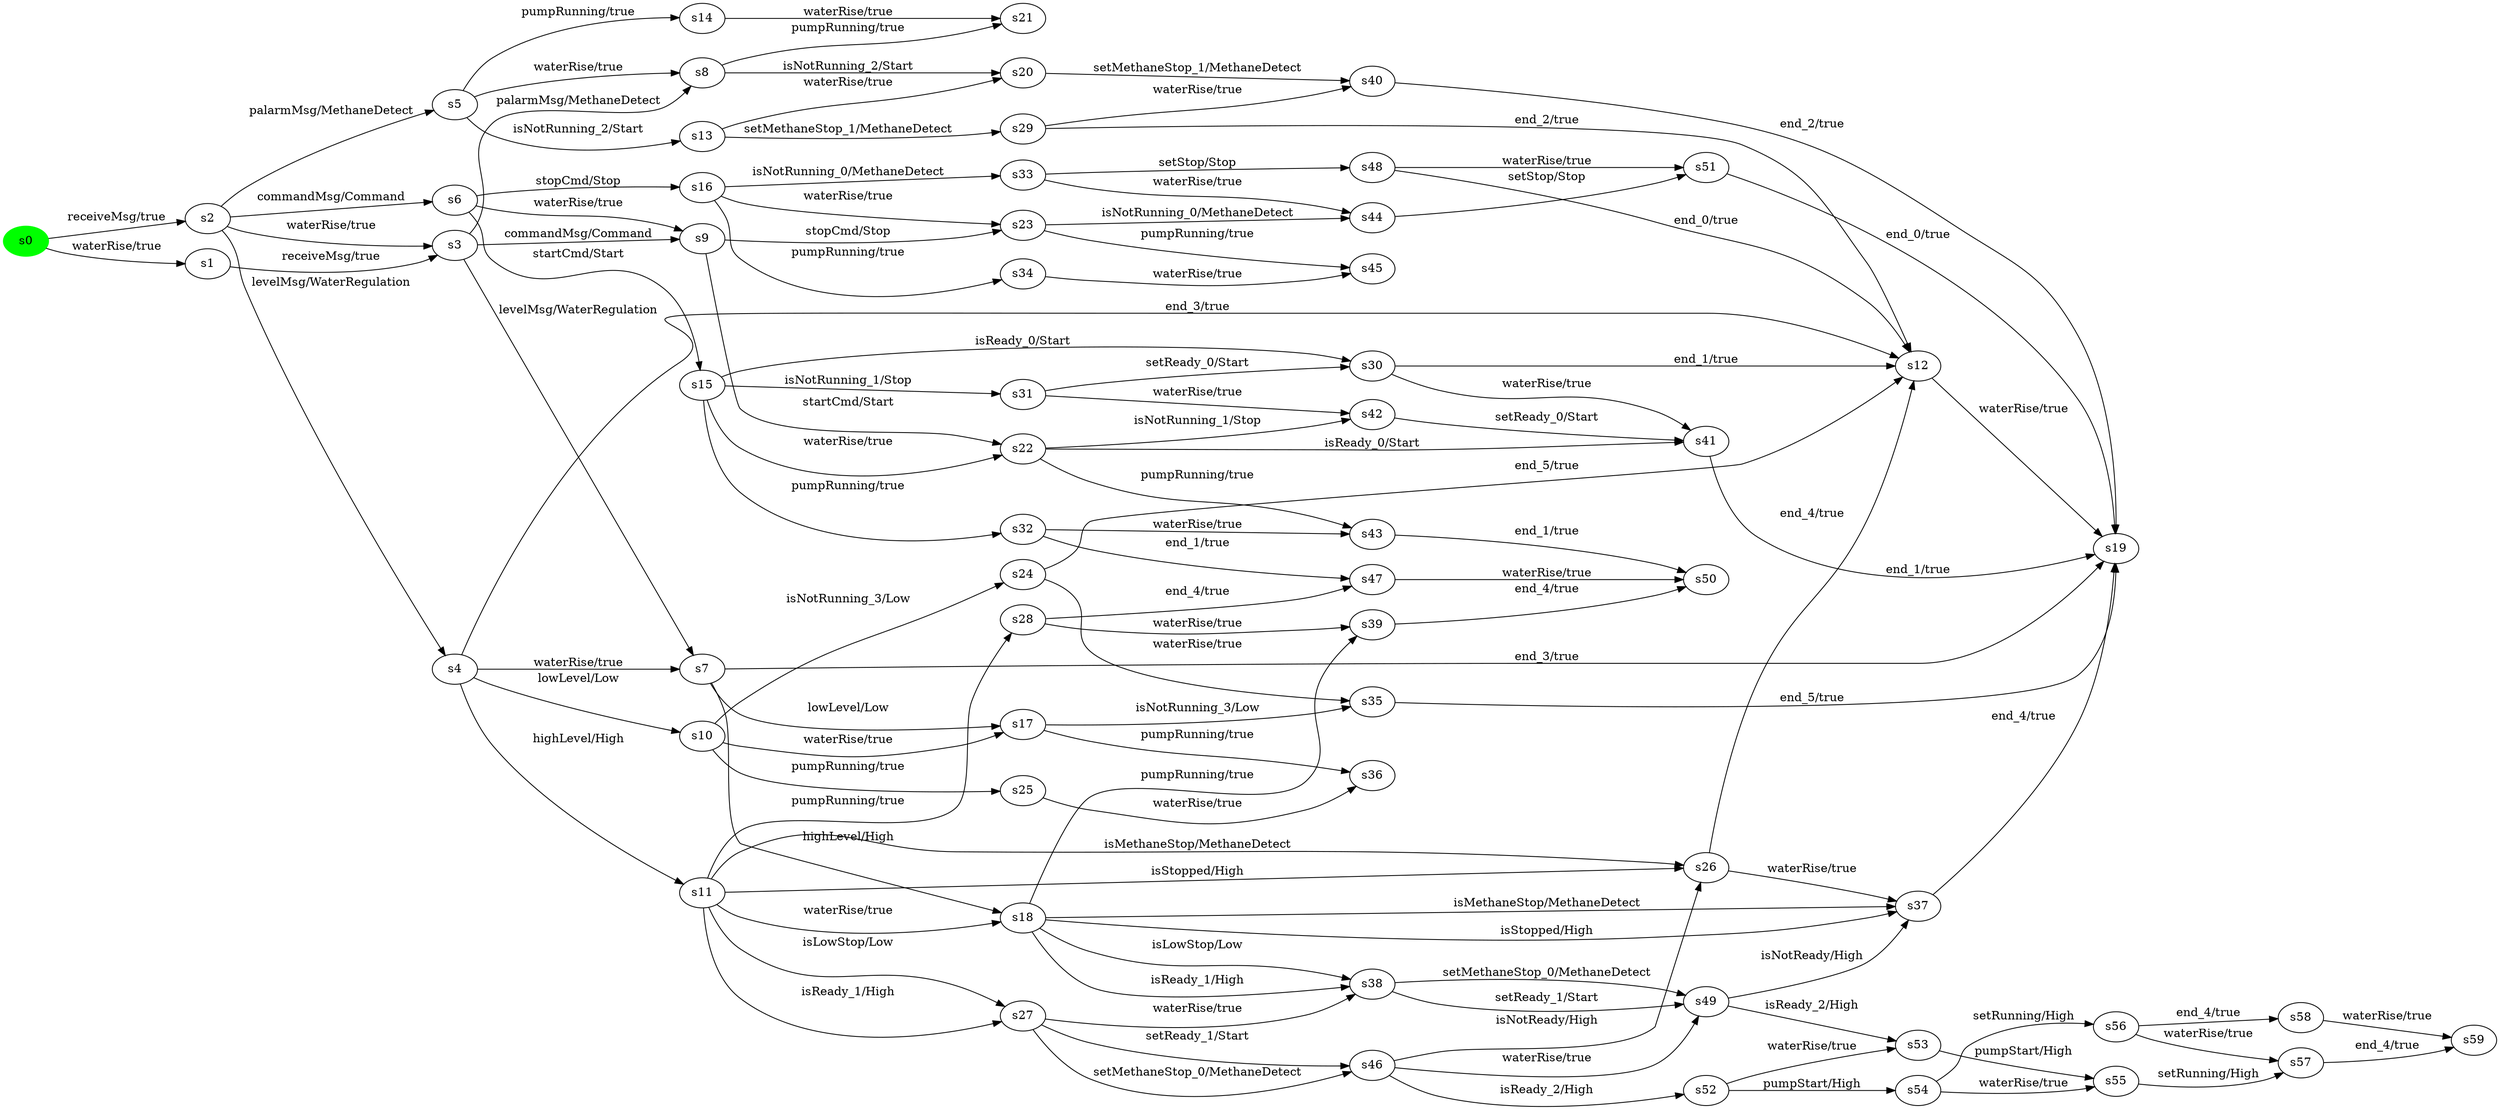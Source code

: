 digraph G {
rankdir=LR;
state0[ label = "s0", style=filled, color=green ];
state1 [ label = "s31" ];
state1 -> state2 [ label=" waterRise/true " ];
state1 -> state3 [ label=" setReady_0/Start " ];
state3 [ label = "s30" ];
state3 -> state4 [ label=" end_1/true " ];
state3 -> state5 [ label=" waterRise/true " ];
state6 [ label = "s33" ];
state6 -> state7 [ label=" waterRise/true " ];
state6 -> state8 [ label=" setStop/Stop " ];
state9 [ label = "s32" ];
state9 -> state10 [ label=" waterRise/true " ];
state9 -> state11 [ label=" end_1/true " ];
state12 [ label = "s35" ];
state12 -> state13 [ label=" end_5/true " ];
state14 [ label = "s34" ];
state14 -> state15 [ label=" waterRise/true " ];
state16 [ label = "s37" ];
state16 -> state13 [ label=" end_4/true " ];
state17 [ label = "s36" ];
state18 [ label = "s39" ];
state18 -> state19 [ label=" end_4/true " ];
state20 [ label = "s38" ];
state20 -> state21 [ label=" setMethaneStop_0/MethaneDetect " ];
state20 -> state21 [ label=" setReady_1/Start " ];
state0 -> state22 [ label=" waterRise/true " ];
state0 -> state23 [ label=" receiveMsg/true " ];
state22 [ label = "s1" ];
state22 -> state24 [ label=" receiveMsg/true " ];
state23 [ label = "s2" ];
state23 -> state25 [ label=" palarmMsg/MethaneDetect " ];
state23 -> state26 [ label=" levelMsg/WaterRegulation " ];
state23 -> state27 [ label=" commandMsg/Command " ];
state23 -> state24 [ label=" waterRise/true " ];
state24 [ label = "s3" ];
state24 -> state28 [ label=" palarmMsg/MethaneDetect " ];
state24 -> state29 [ label=" levelMsg/WaterRegulation " ];
state24 -> state30 [ label=" commandMsg/Command " ];
state26 [ label = "s4" ];
state26 -> state31 [ label=" highLevel/High " ];
state26 -> state32 [ label=" lowLevel/Low " ];
state26 -> state29 [ label=" waterRise/true " ];
state26 -> state4 [ label=" end_3/true " ];
state25 [ label = "s5" ];
state25 -> state33 [ label=" isNotRunning_2/Start " ];
state25 -> state34 [ label=" pumpRunning/true " ];
state25 -> state28 [ label=" waterRise/true " ];
state27 [ label = "s6" ];
state27 -> state35 [ label=" startCmd/Start " ];
state27 -> state30 [ label=" waterRise/true " ];
state27 -> state36 [ label=" stopCmd/Stop " ];
state29 [ label = "s7" ];
state29 -> state37 [ label=" lowLevel/Low " ];
state29 -> state13 [ label=" end_3/true " ];
state29 -> state38 [ label=" highLevel/High " ];
state28 [ label = "s8" ];
state28 -> state39 [ label=" pumpRunning/true " ];
state28 -> state40 [ label=" isNotRunning_2/Start " ];
state30 [ label = "s9" ];
state30 -> state41 [ label=" startCmd/Start " ];
state30 -> state42 [ label=" stopCmd/Stop " ];
state43 [ label = "s40" ];
state43 -> state13 [ label=" end_2/true " ];
state2 [ label = "s42" ];
state2 -> state5 [ label=" setReady_0/Start " ];
state5 [ label = "s41" ];
state5 -> state13 [ label=" end_1/true " ];
state7 [ label = "s44" ];
state7 -> state44 [ label=" setStop/Stop " ];
state10 [ label = "s43" ];
state10 -> state19 [ label=" end_1/true " ];
state45 [ label = "s46" ];
state45 -> state46 [ label=" isReady_2/High " ];
state45 -> state47 [ label=" isNotReady/High " ];
state45 -> state21 [ label=" waterRise/true " ];
state15 [ label = "s45" ];
state8 [ label = "s48" ];
state8 -> state4 [ label=" end_0/true " ];
state8 -> state44 [ label=" waterRise/true " ];
state11 [ label = "s47" ];
state11 -> state19 [ label=" waterRise/true " ];
state21 [ label = "s49" ];
state21 -> state16 [ label=" isNotReady/High " ];
state21 -> state48 [ label=" isReady_2/High " ];
state44 [ label = "s51" ];
state44 -> state13 [ label=" end_0/true " ];
state19 [ label = "s50" ];
state48 [ label = "s53" ];
state48 -> state49 [ label=" pumpStart/High " ];
state46 [ label = "s52" ];
state46 -> state48 [ label=" waterRise/true " ];
state46 -> state50 [ label=" pumpStart/High " ];
state31 [ label = "s11" ];
state31 -> state51 [ label=" pumpRunning/true " ];
state31 -> state52 [ label=" isReady_1/High " ];
state31 -> state52 [ label=" isLowStop/Low " ];
state31 -> state47 [ label=" isMethaneStop/MethaneDetect " ];
state31 -> state47 [ label=" isStopped/High " ];
state31 -> state38 [ label=" waterRise/true " ];
state49 [ label = "s55" ];
state49 -> state53 [ label=" setRunning/High " ];
state32 [ label = "s10" ];
state32 -> state54 [ label=" pumpRunning/true " ];
state32 -> state55 [ label=" isNotRunning_3/Low " ];
state32 -> state37 [ label=" waterRise/true " ];
state50 [ label = "s54" ];
state50 -> state56 [ label=" setRunning/High " ];
state50 -> state49 [ label=" waterRise/true " ];
state33 [ label = "s13" ];
state33 -> state57 [ label=" setMethaneStop_1/MethaneDetect " ];
state33 -> state40 [ label=" waterRise/true " ];
state53 [ label = "s57" ];
state53 -> state58 [ label=" end_4/true " ];
state4 [ label = "s12" ];
state4 -> state13 [ label=" waterRise/true " ];
state56 [ label = "s56" ];
state56 -> state59 [ label=" end_4/true " ];
state56 -> state53 [ label=" waterRise/true " ];
state35 [ label = "s15" ];
state35 -> state41 [ label=" waterRise/true " ];
state35 -> state1 [ label=" isNotRunning_1/Stop " ];
state35 -> state9 [ label=" pumpRunning/true " ];
state35 -> state3 [ label=" isReady_0/Start " ];
state58 [ label = "s59" ];
state34 [ label = "s14" ];
state34 -> state39 [ label=" waterRise/true " ];
state59 [ label = "s58" ];
state59 -> state58 [ label=" waterRise/true " ];
state37 [ label = "s17" ];
state37 -> state12 [ label=" isNotRunning_3/Low " ];
state37 -> state17 [ label=" pumpRunning/true " ];
state36 [ label = "s16" ];
state36 -> state6 [ label=" isNotRunning_0/MethaneDetect " ];
state36 -> state42 [ label=" waterRise/true " ];
state36 -> state14 [ label=" pumpRunning/true " ];
state13 [ label = "s19" ];
state38 [ label = "s18" ];
state38 -> state16 [ label=" isStopped/High " ];
state38 -> state16 [ label=" isMethaneStop/MethaneDetect " ];
state38 -> state18 [ label=" pumpRunning/true " ];
state38 -> state20 [ label=" isLowStop/Low " ];
state38 -> state20 [ label=" isReady_1/High " ];
state40 [ label = "s20" ];
state40 -> state43 [ label=" setMethaneStop_1/MethaneDetect " ];
state41 [ label = "s22" ];
state41 -> state2 [ label=" isNotRunning_1/Stop " ];
state41 -> state10 [ label=" pumpRunning/true " ];
state41 -> state5 [ label=" isReady_0/Start " ];
state39 [ label = "s21" ];
state55 [ label = "s24" ];
state55 -> state12 [ label=" waterRise/true " ];
state55 -> state4 [ label=" end_5/true " ];
state42 [ label = "s23" ];
state42 -> state7 [ label=" isNotRunning_0/MethaneDetect " ];
state42 -> state15 [ label=" pumpRunning/true " ];
state47 [ label = "s26" ];
state47 -> state16 [ label=" waterRise/true " ];
state47 -> state4 [ label=" end_4/true " ];
state54 [ label = "s25" ];
state54 -> state17 [ label=" waterRise/true " ];
state51 [ label = "s28" ];
state51 -> state18 [ label=" waterRise/true " ];
state51 -> state11 [ label=" end_4/true " ];
state52 [ label = "s27" ];
state52 -> state45 [ label=" setMethaneStop_0/MethaneDetect " ];
state52 -> state45 [ label=" setReady_1/Start " ];
state52 -> state20 [ label=" waterRise/true " ];
state57 [ label = "s29" ];
state57 -> state4 [ label=" end_2/true " ];
state57 -> state43 [ label=" waterRise/true " ];
}
